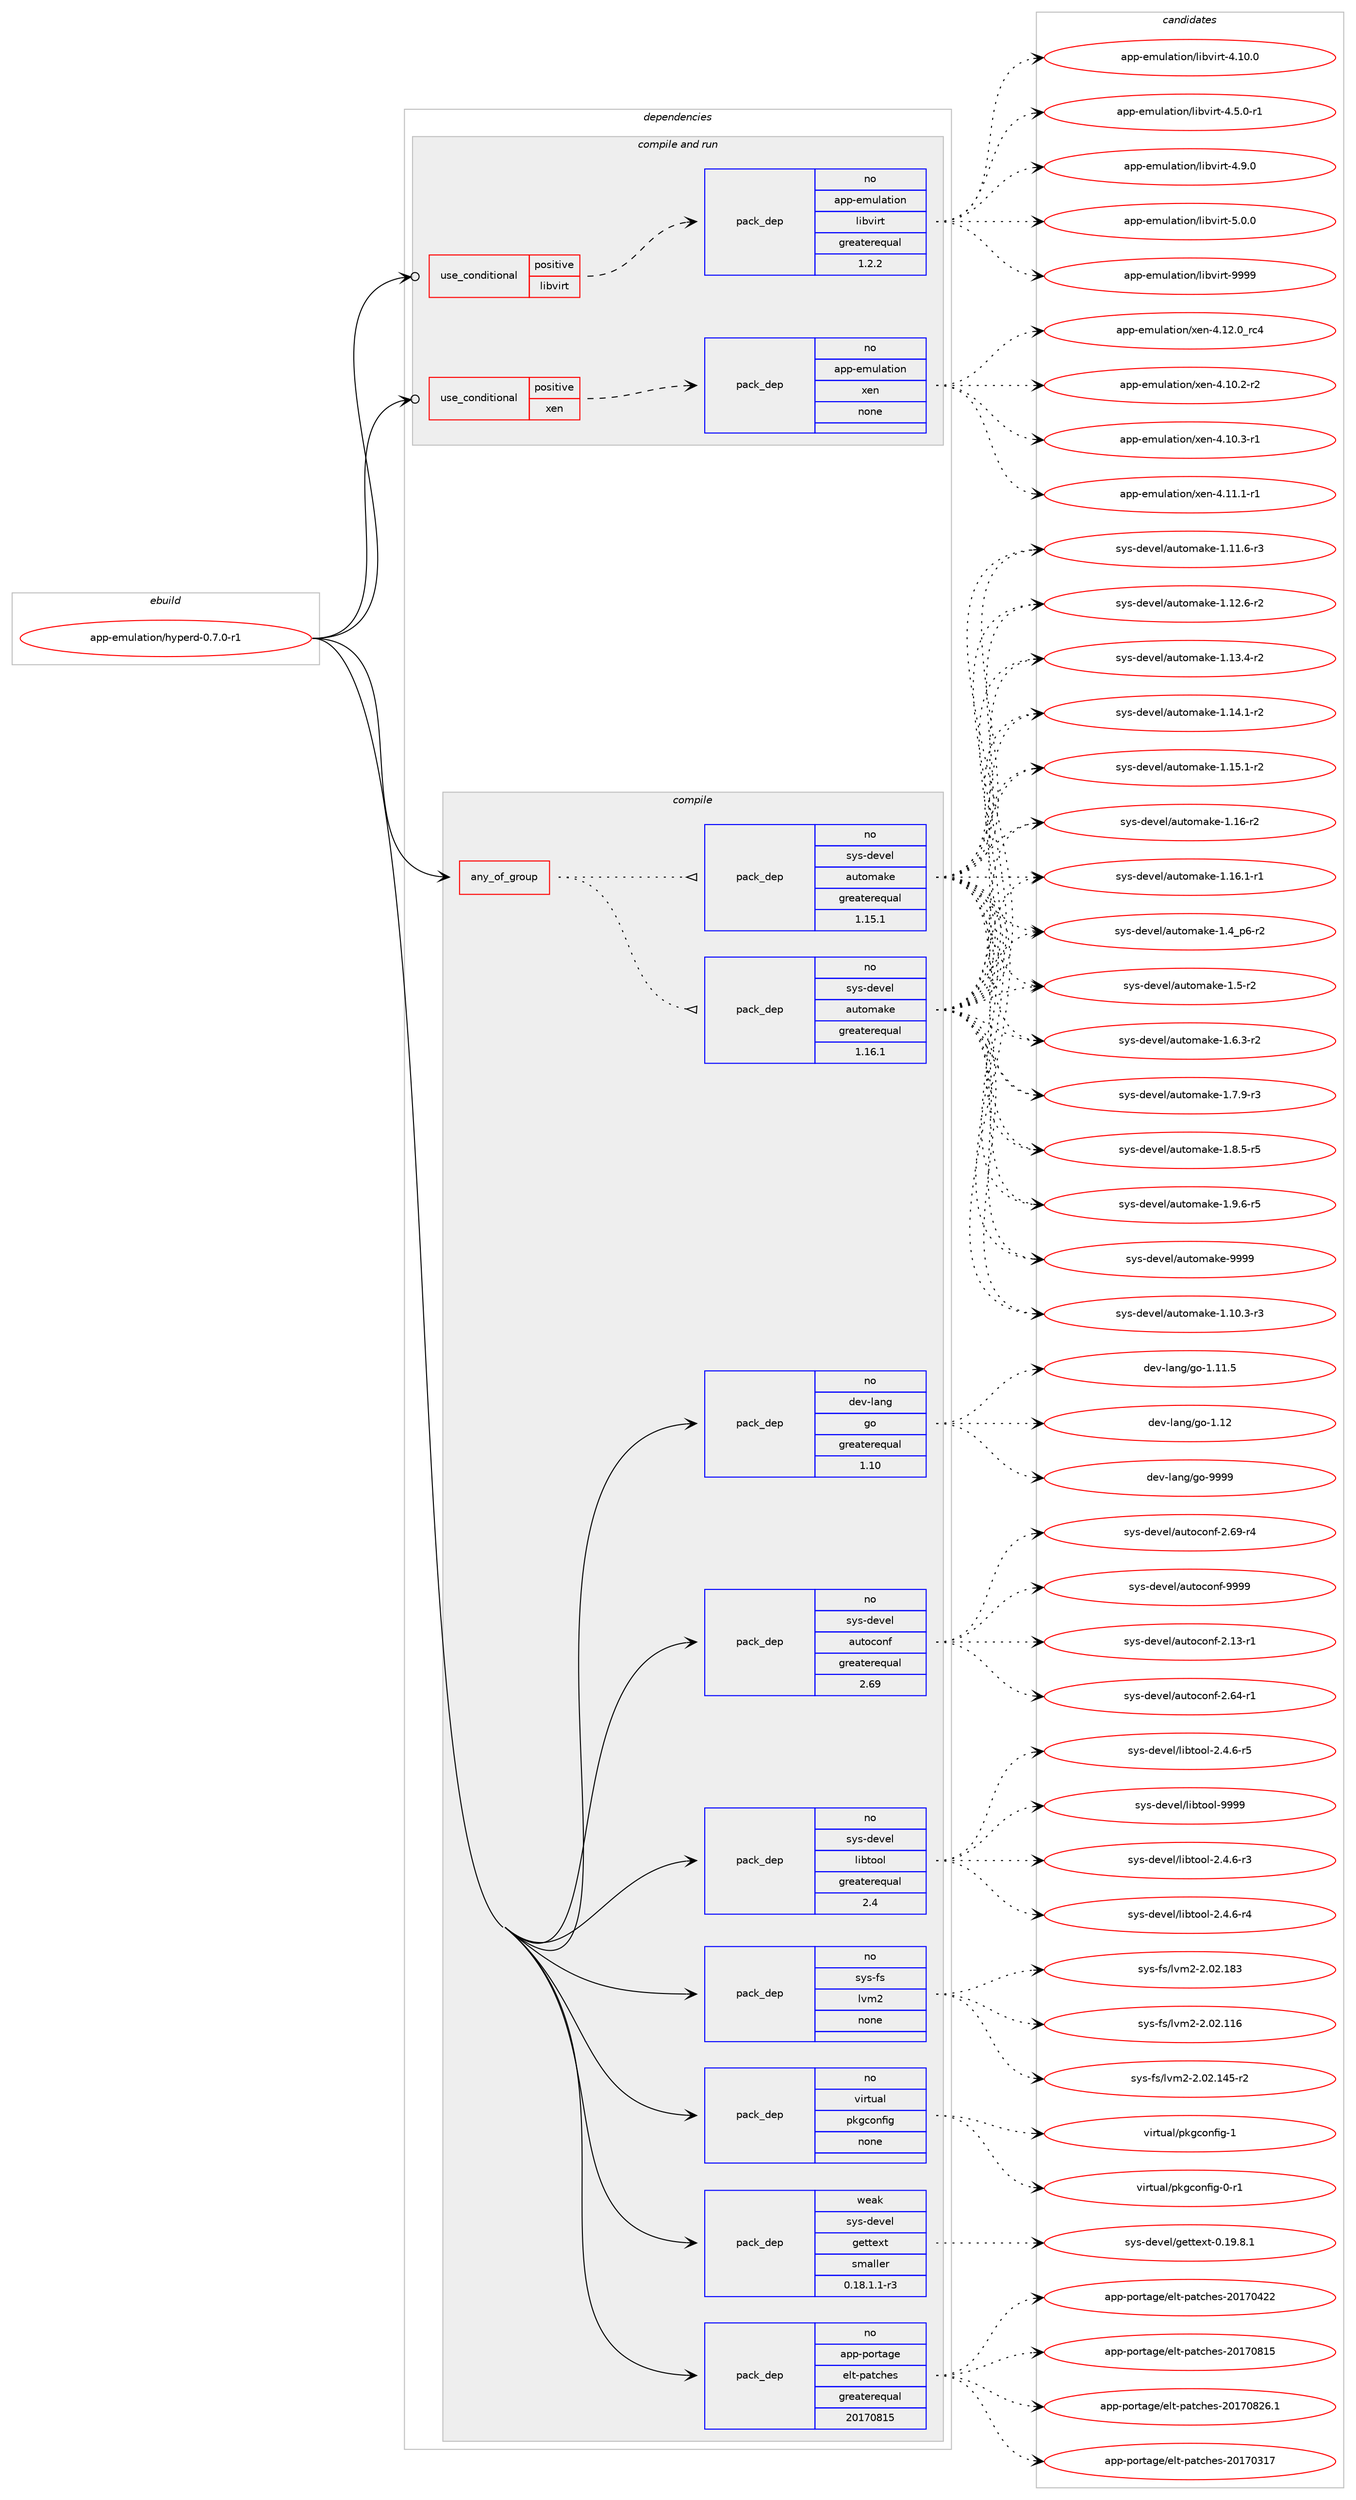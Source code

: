 digraph prolog {

# *************
# Graph options
# *************

newrank=true;
concentrate=true;
compound=true;
graph [rankdir=LR,fontname=Helvetica,fontsize=10,ranksep=1.5];#, ranksep=2.5, nodesep=0.2];
edge  [arrowhead=vee];
node  [fontname=Helvetica,fontsize=10];

# **********
# The ebuild
# **********

subgraph cluster_leftcol {
color=gray;
rank=same;
label=<<i>ebuild</i>>;
id [label="app-emulation/hyperd-0.7.0-r1", color=red, width=4, href="../app-emulation/hyperd-0.7.0-r1.svg"];
}

# ****************
# The dependencies
# ****************

subgraph cluster_midcol {
color=gray;
label=<<i>dependencies</i>>;
subgraph cluster_compile {
fillcolor="#eeeeee";
style=filled;
label=<<i>compile</i>>;
subgraph any19449 {
dependency1286085 [label=<<TABLE BORDER="0" CELLBORDER="1" CELLSPACING="0" CELLPADDING="4"><TR><TD CELLPADDING="10">any_of_group</TD></TR></TABLE>>, shape=none, color=red];subgraph pack916089 {
dependency1286086 [label=<<TABLE BORDER="0" CELLBORDER="1" CELLSPACING="0" CELLPADDING="4" WIDTH="220"><TR><TD ROWSPAN="6" CELLPADDING="30">pack_dep</TD></TR><TR><TD WIDTH="110">no</TD></TR><TR><TD>sys-devel</TD></TR><TR><TD>automake</TD></TR><TR><TD>greaterequal</TD></TR><TR><TD>1.16.1</TD></TR></TABLE>>, shape=none, color=blue];
}
dependency1286085:e -> dependency1286086:w [weight=20,style="dotted",arrowhead="oinv"];
subgraph pack916090 {
dependency1286087 [label=<<TABLE BORDER="0" CELLBORDER="1" CELLSPACING="0" CELLPADDING="4" WIDTH="220"><TR><TD ROWSPAN="6" CELLPADDING="30">pack_dep</TD></TR><TR><TD WIDTH="110">no</TD></TR><TR><TD>sys-devel</TD></TR><TR><TD>automake</TD></TR><TR><TD>greaterequal</TD></TR><TR><TD>1.15.1</TD></TR></TABLE>>, shape=none, color=blue];
}
dependency1286085:e -> dependency1286087:w [weight=20,style="dotted",arrowhead="oinv"];
}
id:e -> dependency1286085:w [weight=20,style="solid",arrowhead="vee"];
subgraph pack916091 {
dependency1286088 [label=<<TABLE BORDER="0" CELLBORDER="1" CELLSPACING="0" CELLPADDING="4" WIDTH="220"><TR><TD ROWSPAN="6" CELLPADDING="30">pack_dep</TD></TR><TR><TD WIDTH="110">no</TD></TR><TR><TD>app-portage</TD></TR><TR><TD>elt-patches</TD></TR><TR><TD>greaterequal</TD></TR><TR><TD>20170815</TD></TR></TABLE>>, shape=none, color=blue];
}
id:e -> dependency1286088:w [weight=20,style="solid",arrowhead="vee"];
subgraph pack916092 {
dependency1286089 [label=<<TABLE BORDER="0" CELLBORDER="1" CELLSPACING="0" CELLPADDING="4" WIDTH="220"><TR><TD ROWSPAN="6" CELLPADDING="30">pack_dep</TD></TR><TR><TD WIDTH="110">no</TD></TR><TR><TD>dev-lang</TD></TR><TR><TD>go</TD></TR><TR><TD>greaterequal</TD></TR><TR><TD>1.10</TD></TR></TABLE>>, shape=none, color=blue];
}
id:e -> dependency1286089:w [weight=20,style="solid",arrowhead="vee"];
subgraph pack916093 {
dependency1286090 [label=<<TABLE BORDER="0" CELLBORDER="1" CELLSPACING="0" CELLPADDING="4" WIDTH="220"><TR><TD ROWSPAN="6" CELLPADDING="30">pack_dep</TD></TR><TR><TD WIDTH="110">no</TD></TR><TR><TD>sys-devel</TD></TR><TR><TD>autoconf</TD></TR><TR><TD>greaterequal</TD></TR><TR><TD>2.69</TD></TR></TABLE>>, shape=none, color=blue];
}
id:e -> dependency1286090:w [weight=20,style="solid",arrowhead="vee"];
subgraph pack916094 {
dependency1286091 [label=<<TABLE BORDER="0" CELLBORDER="1" CELLSPACING="0" CELLPADDING="4" WIDTH="220"><TR><TD ROWSPAN="6" CELLPADDING="30">pack_dep</TD></TR><TR><TD WIDTH="110">no</TD></TR><TR><TD>sys-devel</TD></TR><TR><TD>libtool</TD></TR><TR><TD>greaterequal</TD></TR><TR><TD>2.4</TD></TR></TABLE>>, shape=none, color=blue];
}
id:e -> dependency1286091:w [weight=20,style="solid",arrowhead="vee"];
subgraph pack916095 {
dependency1286092 [label=<<TABLE BORDER="0" CELLBORDER="1" CELLSPACING="0" CELLPADDING="4" WIDTH="220"><TR><TD ROWSPAN="6" CELLPADDING="30">pack_dep</TD></TR><TR><TD WIDTH="110">no</TD></TR><TR><TD>sys-fs</TD></TR><TR><TD>lvm2</TD></TR><TR><TD>none</TD></TR><TR><TD></TD></TR></TABLE>>, shape=none, color=blue];
}
id:e -> dependency1286092:w [weight=20,style="solid",arrowhead="vee"];
subgraph pack916096 {
dependency1286093 [label=<<TABLE BORDER="0" CELLBORDER="1" CELLSPACING="0" CELLPADDING="4" WIDTH="220"><TR><TD ROWSPAN="6" CELLPADDING="30">pack_dep</TD></TR><TR><TD WIDTH="110">no</TD></TR><TR><TD>virtual</TD></TR><TR><TD>pkgconfig</TD></TR><TR><TD>none</TD></TR><TR><TD></TD></TR></TABLE>>, shape=none, color=blue];
}
id:e -> dependency1286093:w [weight=20,style="solid",arrowhead="vee"];
subgraph pack916097 {
dependency1286094 [label=<<TABLE BORDER="0" CELLBORDER="1" CELLSPACING="0" CELLPADDING="4" WIDTH="220"><TR><TD ROWSPAN="6" CELLPADDING="30">pack_dep</TD></TR><TR><TD WIDTH="110">weak</TD></TR><TR><TD>sys-devel</TD></TR><TR><TD>gettext</TD></TR><TR><TD>smaller</TD></TR><TR><TD>0.18.1.1-r3</TD></TR></TABLE>>, shape=none, color=blue];
}
id:e -> dependency1286094:w [weight=20,style="solid",arrowhead="vee"];
}
subgraph cluster_compileandrun {
fillcolor="#eeeeee";
style=filled;
label=<<i>compile and run</i>>;
subgraph cond350019 {
dependency1286095 [label=<<TABLE BORDER="0" CELLBORDER="1" CELLSPACING="0" CELLPADDING="4"><TR><TD ROWSPAN="3" CELLPADDING="10">use_conditional</TD></TR><TR><TD>positive</TD></TR><TR><TD>libvirt</TD></TR></TABLE>>, shape=none, color=red];
subgraph pack916098 {
dependency1286096 [label=<<TABLE BORDER="0" CELLBORDER="1" CELLSPACING="0" CELLPADDING="4" WIDTH="220"><TR><TD ROWSPAN="6" CELLPADDING="30">pack_dep</TD></TR><TR><TD WIDTH="110">no</TD></TR><TR><TD>app-emulation</TD></TR><TR><TD>libvirt</TD></TR><TR><TD>greaterequal</TD></TR><TR><TD>1.2.2</TD></TR></TABLE>>, shape=none, color=blue];
}
dependency1286095:e -> dependency1286096:w [weight=20,style="dashed",arrowhead="vee"];
}
id:e -> dependency1286095:w [weight=20,style="solid",arrowhead="odotvee"];
subgraph cond350020 {
dependency1286097 [label=<<TABLE BORDER="0" CELLBORDER="1" CELLSPACING="0" CELLPADDING="4"><TR><TD ROWSPAN="3" CELLPADDING="10">use_conditional</TD></TR><TR><TD>positive</TD></TR><TR><TD>xen</TD></TR></TABLE>>, shape=none, color=red];
subgraph pack916099 {
dependency1286098 [label=<<TABLE BORDER="0" CELLBORDER="1" CELLSPACING="0" CELLPADDING="4" WIDTH="220"><TR><TD ROWSPAN="6" CELLPADDING="30">pack_dep</TD></TR><TR><TD WIDTH="110">no</TD></TR><TR><TD>app-emulation</TD></TR><TR><TD>xen</TD></TR><TR><TD>none</TD></TR><TR><TD></TD></TR></TABLE>>, shape=none, color=blue];
}
dependency1286097:e -> dependency1286098:w [weight=20,style="dashed",arrowhead="vee"];
}
id:e -> dependency1286097:w [weight=20,style="solid",arrowhead="odotvee"];
}
subgraph cluster_run {
fillcolor="#eeeeee";
style=filled;
label=<<i>run</i>>;
}
}

# **************
# The candidates
# **************

subgraph cluster_choices {
rank=same;
color=gray;
label=<<i>candidates</i>>;

subgraph choice916089 {
color=black;
nodesep=1;
choice11512111545100101118101108479711711611110997107101454946494846514511451 [label="sys-devel/automake-1.10.3-r3", color=red, width=4,href="../sys-devel/automake-1.10.3-r3.svg"];
choice11512111545100101118101108479711711611110997107101454946494946544511451 [label="sys-devel/automake-1.11.6-r3", color=red, width=4,href="../sys-devel/automake-1.11.6-r3.svg"];
choice11512111545100101118101108479711711611110997107101454946495046544511450 [label="sys-devel/automake-1.12.6-r2", color=red, width=4,href="../sys-devel/automake-1.12.6-r2.svg"];
choice11512111545100101118101108479711711611110997107101454946495146524511450 [label="sys-devel/automake-1.13.4-r2", color=red, width=4,href="../sys-devel/automake-1.13.4-r2.svg"];
choice11512111545100101118101108479711711611110997107101454946495246494511450 [label="sys-devel/automake-1.14.1-r2", color=red, width=4,href="../sys-devel/automake-1.14.1-r2.svg"];
choice11512111545100101118101108479711711611110997107101454946495346494511450 [label="sys-devel/automake-1.15.1-r2", color=red, width=4,href="../sys-devel/automake-1.15.1-r2.svg"];
choice1151211154510010111810110847971171161111099710710145494649544511450 [label="sys-devel/automake-1.16-r2", color=red, width=4,href="../sys-devel/automake-1.16-r2.svg"];
choice11512111545100101118101108479711711611110997107101454946495446494511449 [label="sys-devel/automake-1.16.1-r1", color=red, width=4,href="../sys-devel/automake-1.16.1-r1.svg"];
choice115121115451001011181011084797117116111109971071014549465295112544511450 [label="sys-devel/automake-1.4_p6-r2", color=red, width=4,href="../sys-devel/automake-1.4_p6-r2.svg"];
choice11512111545100101118101108479711711611110997107101454946534511450 [label="sys-devel/automake-1.5-r2", color=red, width=4,href="../sys-devel/automake-1.5-r2.svg"];
choice115121115451001011181011084797117116111109971071014549465446514511450 [label="sys-devel/automake-1.6.3-r2", color=red, width=4,href="../sys-devel/automake-1.6.3-r2.svg"];
choice115121115451001011181011084797117116111109971071014549465546574511451 [label="sys-devel/automake-1.7.9-r3", color=red, width=4,href="../sys-devel/automake-1.7.9-r3.svg"];
choice115121115451001011181011084797117116111109971071014549465646534511453 [label="sys-devel/automake-1.8.5-r5", color=red, width=4,href="../sys-devel/automake-1.8.5-r5.svg"];
choice115121115451001011181011084797117116111109971071014549465746544511453 [label="sys-devel/automake-1.9.6-r5", color=red, width=4,href="../sys-devel/automake-1.9.6-r5.svg"];
choice115121115451001011181011084797117116111109971071014557575757 [label="sys-devel/automake-9999", color=red, width=4,href="../sys-devel/automake-9999.svg"];
dependency1286086:e -> choice11512111545100101118101108479711711611110997107101454946494846514511451:w [style=dotted,weight="100"];
dependency1286086:e -> choice11512111545100101118101108479711711611110997107101454946494946544511451:w [style=dotted,weight="100"];
dependency1286086:e -> choice11512111545100101118101108479711711611110997107101454946495046544511450:w [style=dotted,weight="100"];
dependency1286086:e -> choice11512111545100101118101108479711711611110997107101454946495146524511450:w [style=dotted,weight="100"];
dependency1286086:e -> choice11512111545100101118101108479711711611110997107101454946495246494511450:w [style=dotted,weight="100"];
dependency1286086:e -> choice11512111545100101118101108479711711611110997107101454946495346494511450:w [style=dotted,weight="100"];
dependency1286086:e -> choice1151211154510010111810110847971171161111099710710145494649544511450:w [style=dotted,weight="100"];
dependency1286086:e -> choice11512111545100101118101108479711711611110997107101454946495446494511449:w [style=dotted,weight="100"];
dependency1286086:e -> choice115121115451001011181011084797117116111109971071014549465295112544511450:w [style=dotted,weight="100"];
dependency1286086:e -> choice11512111545100101118101108479711711611110997107101454946534511450:w [style=dotted,weight="100"];
dependency1286086:e -> choice115121115451001011181011084797117116111109971071014549465446514511450:w [style=dotted,weight="100"];
dependency1286086:e -> choice115121115451001011181011084797117116111109971071014549465546574511451:w [style=dotted,weight="100"];
dependency1286086:e -> choice115121115451001011181011084797117116111109971071014549465646534511453:w [style=dotted,weight="100"];
dependency1286086:e -> choice115121115451001011181011084797117116111109971071014549465746544511453:w [style=dotted,weight="100"];
dependency1286086:e -> choice115121115451001011181011084797117116111109971071014557575757:w [style=dotted,weight="100"];
}
subgraph choice916090 {
color=black;
nodesep=1;
choice11512111545100101118101108479711711611110997107101454946494846514511451 [label="sys-devel/automake-1.10.3-r3", color=red, width=4,href="../sys-devel/automake-1.10.3-r3.svg"];
choice11512111545100101118101108479711711611110997107101454946494946544511451 [label="sys-devel/automake-1.11.6-r3", color=red, width=4,href="../sys-devel/automake-1.11.6-r3.svg"];
choice11512111545100101118101108479711711611110997107101454946495046544511450 [label="sys-devel/automake-1.12.6-r2", color=red, width=4,href="../sys-devel/automake-1.12.6-r2.svg"];
choice11512111545100101118101108479711711611110997107101454946495146524511450 [label="sys-devel/automake-1.13.4-r2", color=red, width=4,href="../sys-devel/automake-1.13.4-r2.svg"];
choice11512111545100101118101108479711711611110997107101454946495246494511450 [label="sys-devel/automake-1.14.1-r2", color=red, width=4,href="../sys-devel/automake-1.14.1-r2.svg"];
choice11512111545100101118101108479711711611110997107101454946495346494511450 [label="sys-devel/automake-1.15.1-r2", color=red, width=4,href="../sys-devel/automake-1.15.1-r2.svg"];
choice1151211154510010111810110847971171161111099710710145494649544511450 [label="sys-devel/automake-1.16-r2", color=red, width=4,href="../sys-devel/automake-1.16-r2.svg"];
choice11512111545100101118101108479711711611110997107101454946495446494511449 [label="sys-devel/automake-1.16.1-r1", color=red, width=4,href="../sys-devel/automake-1.16.1-r1.svg"];
choice115121115451001011181011084797117116111109971071014549465295112544511450 [label="sys-devel/automake-1.4_p6-r2", color=red, width=4,href="../sys-devel/automake-1.4_p6-r2.svg"];
choice11512111545100101118101108479711711611110997107101454946534511450 [label="sys-devel/automake-1.5-r2", color=red, width=4,href="../sys-devel/automake-1.5-r2.svg"];
choice115121115451001011181011084797117116111109971071014549465446514511450 [label="sys-devel/automake-1.6.3-r2", color=red, width=4,href="../sys-devel/automake-1.6.3-r2.svg"];
choice115121115451001011181011084797117116111109971071014549465546574511451 [label="sys-devel/automake-1.7.9-r3", color=red, width=4,href="../sys-devel/automake-1.7.9-r3.svg"];
choice115121115451001011181011084797117116111109971071014549465646534511453 [label="sys-devel/automake-1.8.5-r5", color=red, width=4,href="../sys-devel/automake-1.8.5-r5.svg"];
choice115121115451001011181011084797117116111109971071014549465746544511453 [label="sys-devel/automake-1.9.6-r5", color=red, width=4,href="../sys-devel/automake-1.9.6-r5.svg"];
choice115121115451001011181011084797117116111109971071014557575757 [label="sys-devel/automake-9999", color=red, width=4,href="../sys-devel/automake-9999.svg"];
dependency1286087:e -> choice11512111545100101118101108479711711611110997107101454946494846514511451:w [style=dotted,weight="100"];
dependency1286087:e -> choice11512111545100101118101108479711711611110997107101454946494946544511451:w [style=dotted,weight="100"];
dependency1286087:e -> choice11512111545100101118101108479711711611110997107101454946495046544511450:w [style=dotted,weight="100"];
dependency1286087:e -> choice11512111545100101118101108479711711611110997107101454946495146524511450:w [style=dotted,weight="100"];
dependency1286087:e -> choice11512111545100101118101108479711711611110997107101454946495246494511450:w [style=dotted,weight="100"];
dependency1286087:e -> choice11512111545100101118101108479711711611110997107101454946495346494511450:w [style=dotted,weight="100"];
dependency1286087:e -> choice1151211154510010111810110847971171161111099710710145494649544511450:w [style=dotted,weight="100"];
dependency1286087:e -> choice11512111545100101118101108479711711611110997107101454946495446494511449:w [style=dotted,weight="100"];
dependency1286087:e -> choice115121115451001011181011084797117116111109971071014549465295112544511450:w [style=dotted,weight="100"];
dependency1286087:e -> choice11512111545100101118101108479711711611110997107101454946534511450:w [style=dotted,weight="100"];
dependency1286087:e -> choice115121115451001011181011084797117116111109971071014549465446514511450:w [style=dotted,weight="100"];
dependency1286087:e -> choice115121115451001011181011084797117116111109971071014549465546574511451:w [style=dotted,weight="100"];
dependency1286087:e -> choice115121115451001011181011084797117116111109971071014549465646534511453:w [style=dotted,weight="100"];
dependency1286087:e -> choice115121115451001011181011084797117116111109971071014549465746544511453:w [style=dotted,weight="100"];
dependency1286087:e -> choice115121115451001011181011084797117116111109971071014557575757:w [style=dotted,weight="100"];
}
subgraph choice916091 {
color=black;
nodesep=1;
choice97112112451121111141169710310147101108116451129711699104101115455048495548514955 [label="app-portage/elt-patches-20170317", color=red, width=4,href="../app-portage/elt-patches-20170317.svg"];
choice97112112451121111141169710310147101108116451129711699104101115455048495548525050 [label="app-portage/elt-patches-20170422", color=red, width=4,href="../app-portage/elt-patches-20170422.svg"];
choice97112112451121111141169710310147101108116451129711699104101115455048495548564953 [label="app-portage/elt-patches-20170815", color=red, width=4,href="../app-portage/elt-patches-20170815.svg"];
choice971121124511211111411697103101471011081164511297116991041011154550484955485650544649 [label="app-portage/elt-patches-20170826.1", color=red, width=4,href="../app-portage/elt-patches-20170826.1.svg"];
dependency1286088:e -> choice97112112451121111141169710310147101108116451129711699104101115455048495548514955:w [style=dotted,weight="100"];
dependency1286088:e -> choice97112112451121111141169710310147101108116451129711699104101115455048495548525050:w [style=dotted,weight="100"];
dependency1286088:e -> choice97112112451121111141169710310147101108116451129711699104101115455048495548564953:w [style=dotted,weight="100"];
dependency1286088:e -> choice971121124511211111411697103101471011081164511297116991041011154550484955485650544649:w [style=dotted,weight="100"];
}
subgraph choice916092 {
color=black;
nodesep=1;
choice10010111845108971101034710311145494649494653 [label="dev-lang/go-1.11.5", color=red, width=4,href="../dev-lang/go-1.11.5.svg"];
choice1001011184510897110103471031114549464950 [label="dev-lang/go-1.12", color=red, width=4,href="../dev-lang/go-1.12.svg"];
choice1001011184510897110103471031114557575757 [label="dev-lang/go-9999", color=red, width=4,href="../dev-lang/go-9999.svg"];
dependency1286089:e -> choice10010111845108971101034710311145494649494653:w [style=dotted,weight="100"];
dependency1286089:e -> choice1001011184510897110103471031114549464950:w [style=dotted,weight="100"];
dependency1286089:e -> choice1001011184510897110103471031114557575757:w [style=dotted,weight="100"];
}
subgraph choice916093 {
color=black;
nodesep=1;
choice1151211154510010111810110847971171161119911111010245504649514511449 [label="sys-devel/autoconf-2.13-r1", color=red, width=4,href="../sys-devel/autoconf-2.13-r1.svg"];
choice1151211154510010111810110847971171161119911111010245504654524511449 [label="sys-devel/autoconf-2.64-r1", color=red, width=4,href="../sys-devel/autoconf-2.64-r1.svg"];
choice1151211154510010111810110847971171161119911111010245504654574511452 [label="sys-devel/autoconf-2.69-r4", color=red, width=4,href="../sys-devel/autoconf-2.69-r4.svg"];
choice115121115451001011181011084797117116111991111101024557575757 [label="sys-devel/autoconf-9999", color=red, width=4,href="../sys-devel/autoconf-9999.svg"];
dependency1286090:e -> choice1151211154510010111810110847971171161119911111010245504649514511449:w [style=dotted,weight="100"];
dependency1286090:e -> choice1151211154510010111810110847971171161119911111010245504654524511449:w [style=dotted,weight="100"];
dependency1286090:e -> choice1151211154510010111810110847971171161119911111010245504654574511452:w [style=dotted,weight="100"];
dependency1286090:e -> choice115121115451001011181011084797117116111991111101024557575757:w [style=dotted,weight="100"];
}
subgraph choice916094 {
color=black;
nodesep=1;
choice1151211154510010111810110847108105981161111111084550465246544511451 [label="sys-devel/libtool-2.4.6-r3", color=red, width=4,href="../sys-devel/libtool-2.4.6-r3.svg"];
choice1151211154510010111810110847108105981161111111084550465246544511452 [label="sys-devel/libtool-2.4.6-r4", color=red, width=4,href="../sys-devel/libtool-2.4.6-r4.svg"];
choice1151211154510010111810110847108105981161111111084550465246544511453 [label="sys-devel/libtool-2.4.6-r5", color=red, width=4,href="../sys-devel/libtool-2.4.6-r5.svg"];
choice1151211154510010111810110847108105981161111111084557575757 [label="sys-devel/libtool-9999", color=red, width=4,href="../sys-devel/libtool-9999.svg"];
dependency1286091:e -> choice1151211154510010111810110847108105981161111111084550465246544511451:w [style=dotted,weight="100"];
dependency1286091:e -> choice1151211154510010111810110847108105981161111111084550465246544511452:w [style=dotted,weight="100"];
dependency1286091:e -> choice1151211154510010111810110847108105981161111111084550465246544511453:w [style=dotted,weight="100"];
dependency1286091:e -> choice1151211154510010111810110847108105981161111111084557575757:w [style=dotted,weight="100"];
}
subgraph choice916095 {
color=black;
nodesep=1;
choice115121115451021154710811810950455046485046494954 [label="sys-fs/lvm2-2.02.116", color=red, width=4,href="../sys-fs/lvm2-2.02.116.svg"];
choice1151211154510211547108118109504550464850464952534511450 [label="sys-fs/lvm2-2.02.145-r2", color=red, width=4,href="../sys-fs/lvm2-2.02.145-r2.svg"];
choice115121115451021154710811810950455046485046495651 [label="sys-fs/lvm2-2.02.183", color=red, width=4,href="../sys-fs/lvm2-2.02.183.svg"];
dependency1286092:e -> choice115121115451021154710811810950455046485046494954:w [style=dotted,weight="100"];
dependency1286092:e -> choice1151211154510211547108118109504550464850464952534511450:w [style=dotted,weight="100"];
dependency1286092:e -> choice115121115451021154710811810950455046485046495651:w [style=dotted,weight="100"];
}
subgraph choice916096 {
color=black;
nodesep=1;
choice11810511411611797108471121071039911111010210510345484511449 [label="virtual/pkgconfig-0-r1", color=red, width=4,href="../virtual/pkgconfig-0-r1.svg"];
choice1181051141161179710847112107103991111101021051034549 [label="virtual/pkgconfig-1", color=red, width=4,href="../virtual/pkgconfig-1.svg"];
dependency1286093:e -> choice11810511411611797108471121071039911111010210510345484511449:w [style=dotted,weight="100"];
dependency1286093:e -> choice1181051141161179710847112107103991111101021051034549:w [style=dotted,weight="100"];
}
subgraph choice916097 {
color=black;
nodesep=1;
choice1151211154510010111810110847103101116116101120116454846495746564649 [label="sys-devel/gettext-0.19.8.1", color=red, width=4,href="../sys-devel/gettext-0.19.8.1.svg"];
dependency1286094:e -> choice1151211154510010111810110847103101116116101120116454846495746564649:w [style=dotted,weight="100"];
}
subgraph choice916098 {
color=black;
nodesep=1;
choice971121124510110911710897116105111110471081059811810511411645524649484648 [label="app-emulation/libvirt-4.10.0", color=red, width=4,href="../app-emulation/libvirt-4.10.0.svg"];
choice97112112451011091171089711610511111047108105981181051141164552465346484511449 [label="app-emulation/libvirt-4.5.0-r1", color=red, width=4,href="../app-emulation/libvirt-4.5.0-r1.svg"];
choice9711211245101109117108971161051111104710810598118105114116455246574648 [label="app-emulation/libvirt-4.9.0", color=red, width=4,href="../app-emulation/libvirt-4.9.0.svg"];
choice9711211245101109117108971161051111104710810598118105114116455346484648 [label="app-emulation/libvirt-5.0.0", color=red, width=4,href="../app-emulation/libvirt-5.0.0.svg"];
choice97112112451011091171089711610511111047108105981181051141164557575757 [label="app-emulation/libvirt-9999", color=red, width=4,href="../app-emulation/libvirt-9999.svg"];
dependency1286096:e -> choice971121124510110911710897116105111110471081059811810511411645524649484648:w [style=dotted,weight="100"];
dependency1286096:e -> choice97112112451011091171089711610511111047108105981181051141164552465346484511449:w [style=dotted,weight="100"];
dependency1286096:e -> choice9711211245101109117108971161051111104710810598118105114116455246574648:w [style=dotted,weight="100"];
dependency1286096:e -> choice9711211245101109117108971161051111104710810598118105114116455346484648:w [style=dotted,weight="100"];
dependency1286096:e -> choice97112112451011091171089711610511111047108105981181051141164557575757:w [style=dotted,weight="100"];
}
subgraph choice916099 {
color=black;
nodesep=1;
choice97112112451011091171089711610511111047120101110455246494846504511450 [label="app-emulation/xen-4.10.2-r2", color=red, width=4,href="../app-emulation/xen-4.10.2-r2.svg"];
choice97112112451011091171089711610511111047120101110455246494846514511449 [label="app-emulation/xen-4.10.3-r1", color=red, width=4,href="../app-emulation/xen-4.10.3-r1.svg"];
choice97112112451011091171089711610511111047120101110455246494946494511449 [label="app-emulation/xen-4.11.1-r1", color=red, width=4,href="../app-emulation/xen-4.11.1-r1.svg"];
choice9711211245101109117108971161051111104712010111045524649504648951149952 [label="app-emulation/xen-4.12.0_rc4", color=red, width=4,href="../app-emulation/xen-4.12.0_rc4.svg"];
dependency1286098:e -> choice97112112451011091171089711610511111047120101110455246494846504511450:w [style=dotted,weight="100"];
dependency1286098:e -> choice97112112451011091171089711610511111047120101110455246494846514511449:w [style=dotted,weight="100"];
dependency1286098:e -> choice97112112451011091171089711610511111047120101110455246494946494511449:w [style=dotted,weight="100"];
dependency1286098:e -> choice9711211245101109117108971161051111104712010111045524649504648951149952:w [style=dotted,weight="100"];
}
}

}
